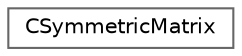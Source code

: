 digraph "Graphical Class Hierarchy"
{
 // LATEX_PDF_SIZE
  bgcolor="transparent";
  edge [fontname=Helvetica,fontsize=10,labelfontname=Helvetica,labelfontsize=10];
  node [fontname=Helvetica,fontsize=10,shape=box,height=0.2,width=0.4];
  rankdir="LR";
  Node0 [id="Node000000",label="CSymmetricMatrix",height=0.2,width=0.4,color="grey40", fillcolor="white", style="filled",URL="$classCSymmetricMatrix.html",tooltip="The matrix is symmetric but full storage is used as that gives much better performance for some BLAS ..."];
}
